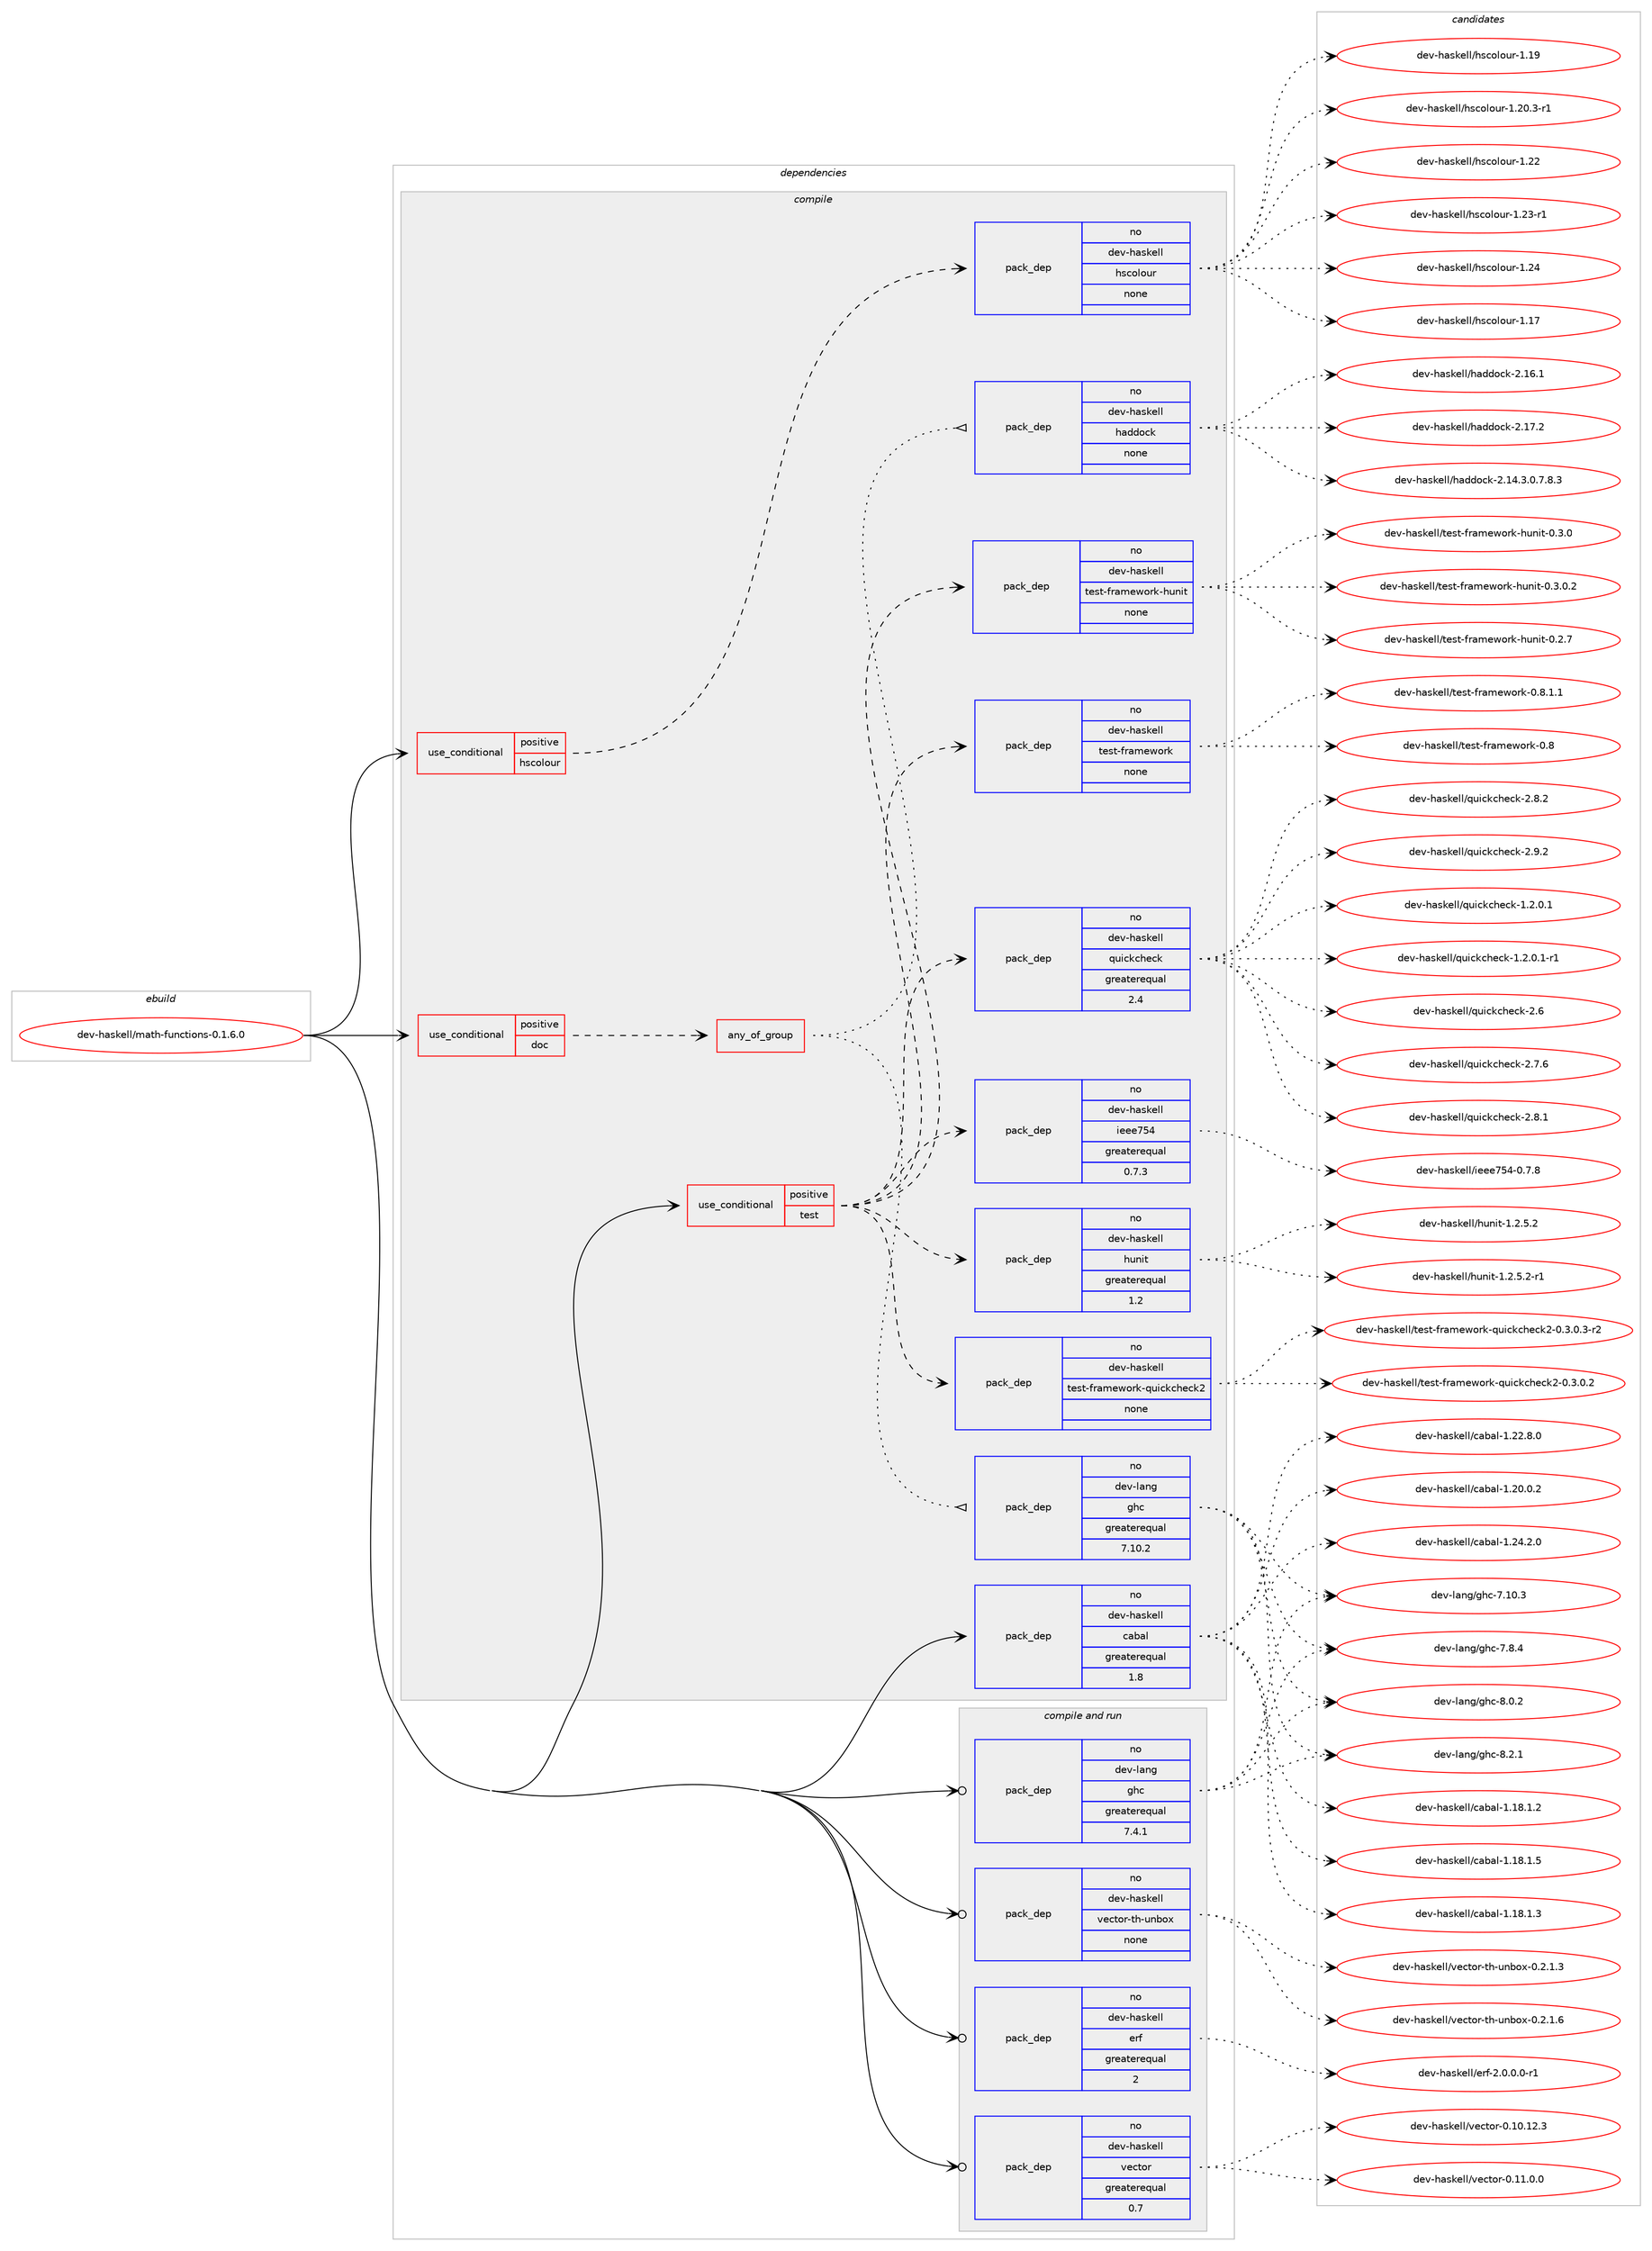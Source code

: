 digraph prolog {

# *************
# Graph options
# *************

newrank=true;
concentrate=true;
compound=true;
graph [rankdir=LR,fontname=Helvetica,fontsize=10,ranksep=1.5];#, ranksep=2.5, nodesep=0.2];
edge  [arrowhead=vee];
node  [fontname=Helvetica,fontsize=10];

# **********
# The ebuild
# **********

subgraph cluster_leftcol {
color=gray;
rank=same;
label=<<i>ebuild</i>>;
id [label="dev-haskell/math-functions-0.1.6.0", color=red, width=4, href="../dev-haskell/math-functions-0.1.6.0.svg"];
}

# ****************
# The dependencies
# ****************

subgraph cluster_midcol {
color=gray;
label=<<i>dependencies</i>>;
subgraph cluster_compile {
fillcolor="#eeeeee";
style=filled;
label=<<i>compile</i>>;
subgraph cond19894 {
dependency86936 [label=<<TABLE BORDER="0" CELLBORDER="1" CELLSPACING="0" CELLPADDING="4"><TR><TD ROWSPAN="3" CELLPADDING="10">use_conditional</TD></TR><TR><TD>positive</TD></TR><TR><TD>doc</TD></TR></TABLE>>, shape=none, color=red];
subgraph any2329 {
dependency86937 [label=<<TABLE BORDER="0" CELLBORDER="1" CELLSPACING="0" CELLPADDING="4"><TR><TD CELLPADDING="10">any_of_group</TD></TR></TABLE>>, shape=none, color=red];subgraph pack64683 {
dependency86938 [label=<<TABLE BORDER="0" CELLBORDER="1" CELLSPACING="0" CELLPADDING="4" WIDTH="220"><TR><TD ROWSPAN="6" CELLPADDING="30">pack_dep</TD></TR><TR><TD WIDTH="110">no</TD></TR><TR><TD>dev-haskell</TD></TR><TR><TD>haddock</TD></TR><TR><TD>none</TD></TR><TR><TD></TD></TR></TABLE>>, shape=none, color=blue];
}
dependency86937:e -> dependency86938:w [weight=20,style="dotted",arrowhead="oinv"];
subgraph pack64684 {
dependency86939 [label=<<TABLE BORDER="0" CELLBORDER="1" CELLSPACING="0" CELLPADDING="4" WIDTH="220"><TR><TD ROWSPAN="6" CELLPADDING="30">pack_dep</TD></TR><TR><TD WIDTH="110">no</TD></TR><TR><TD>dev-lang</TD></TR><TR><TD>ghc</TD></TR><TR><TD>greaterequal</TD></TR><TR><TD>7.10.2</TD></TR></TABLE>>, shape=none, color=blue];
}
dependency86937:e -> dependency86939:w [weight=20,style="dotted",arrowhead="oinv"];
}
dependency86936:e -> dependency86937:w [weight=20,style="dashed",arrowhead="vee"];
}
id:e -> dependency86936:w [weight=20,style="solid",arrowhead="vee"];
subgraph cond19895 {
dependency86940 [label=<<TABLE BORDER="0" CELLBORDER="1" CELLSPACING="0" CELLPADDING="4"><TR><TD ROWSPAN="3" CELLPADDING="10">use_conditional</TD></TR><TR><TD>positive</TD></TR><TR><TD>hscolour</TD></TR></TABLE>>, shape=none, color=red];
subgraph pack64685 {
dependency86941 [label=<<TABLE BORDER="0" CELLBORDER="1" CELLSPACING="0" CELLPADDING="4" WIDTH="220"><TR><TD ROWSPAN="6" CELLPADDING="30">pack_dep</TD></TR><TR><TD WIDTH="110">no</TD></TR><TR><TD>dev-haskell</TD></TR><TR><TD>hscolour</TD></TR><TR><TD>none</TD></TR><TR><TD></TD></TR></TABLE>>, shape=none, color=blue];
}
dependency86940:e -> dependency86941:w [weight=20,style="dashed",arrowhead="vee"];
}
id:e -> dependency86940:w [weight=20,style="solid",arrowhead="vee"];
subgraph cond19896 {
dependency86942 [label=<<TABLE BORDER="0" CELLBORDER="1" CELLSPACING="0" CELLPADDING="4"><TR><TD ROWSPAN="3" CELLPADDING="10">use_conditional</TD></TR><TR><TD>positive</TD></TR><TR><TD>test</TD></TR></TABLE>>, shape=none, color=red];
subgraph pack64686 {
dependency86943 [label=<<TABLE BORDER="0" CELLBORDER="1" CELLSPACING="0" CELLPADDING="4" WIDTH="220"><TR><TD ROWSPAN="6" CELLPADDING="30">pack_dep</TD></TR><TR><TD WIDTH="110">no</TD></TR><TR><TD>dev-haskell</TD></TR><TR><TD>hunit</TD></TR><TR><TD>greaterequal</TD></TR><TR><TD>1.2</TD></TR></TABLE>>, shape=none, color=blue];
}
dependency86942:e -> dependency86943:w [weight=20,style="dashed",arrowhead="vee"];
subgraph pack64687 {
dependency86944 [label=<<TABLE BORDER="0" CELLBORDER="1" CELLSPACING="0" CELLPADDING="4" WIDTH="220"><TR><TD ROWSPAN="6" CELLPADDING="30">pack_dep</TD></TR><TR><TD WIDTH="110">no</TD></TR><TR><TD>dev-haskell</TD></TR><TR><TD>ieee754</TD></TR><TR><TD>greaterequal</TD></TR><TR><TD>0.7.3</TD></TR></TABLE>>, shape=none, color=blue];
}
dependency86942:e -> dependency86944:w [weight=20,style="dashed",arrowhead="vee"];
subgraph pack64688 {
dependency86945 [label=<<TABLE BORDER="0" CELLBORDER="1" CELLSPACING="0" CELLPADDING="4" WIDTH="220"><TR><TD ROWSPAN="6" CELLPADDING="30">pack_dep</TD></TR><TR><TD WIDTH="110">no</TD></TR><TR><TD>dev-haskell</TD></TR><TR><TD>quickcheck</TD></TR><TR><TD>greaterequal</TD></TR><TR><TD>2.4</TD></TR></TABLE>>, shape=none, color=blue];
}
dependency86942:e -> dependency86945:w [weight=20,style="dashed",arrowhead="vee"];
subgraph pack64689 {
dependency86946 [label=<<TABLE BORDER="0" CELLBORDER="1" CELLSPACING="0" CELLPADDING="4" WIDTH="220"><TR><TD ROWSPAN="6" CELLPADDING="30">pack_dep</TD></TR><TR><TD WIDTH="110">no</TD></TR><TR><TD>dev-haskell</TD></TR><TR><TD>test-framework</TD></TR><TR><TD>none</TD></TR><TR><TD></TD></TR></TABLE>>, shape=none, color=blue];
}
dependency86942:e -> dependency86946:w [weight=20,style="dashed",arrowhead="vee"];
subgraph pack64690 {
dependency86947 [label=<<TABLE BORDER="0" CELLBORDER="1" CELLSPACING="0" CELLPADDING="4" WIDTH="220"><TR><TD ROWSPAN="6" CELLPADDING="30">pack_dep</TD></TR><TR><TD WIDTH="110">no</TD></TR><TR><TD>dev-haskell</TD></TR><TR><TD>test-framework-hunit</TD></TR><TR><TD>none</TD></TR><TR><TD></TD></TR></TABLE>>, shape=none, color=blue];
}
dependency86942:e -> dependency86947:w [weight=20,style="dashed",arrowhead="vee"];
subgraph pack64691 {
dependency86948 [label=<<TABLE BORDER="0" CELLBORDER="1" CELLSPACING="0" CELLPADDING="4" WIDTH="220"><TR><TD ROWSPAN="6" CELLPADDING="30">pack_dep</TD></TR><TR><TD WIDTH="110">no</TD></TR><TR><TD>dev-haskell</TD></TR><TR><TD>test-framework-quickcheck2</TD></TR><TR><TD>none</TD></TR><TR><TD></TD></TR></TABLE>>, shape=none, color=blue];
}
dependency86942:e -> dependency86948:w [weight=20,style="dashed",arrowhead="vee"];
}
id:e -> dependency86942:w [weight=20,style="solid",arrowhead="vee"];
subgraph pack64692 {
dependency86949 [label=<<TABLE BORDER="0" CELLBORDER="1" CELLSPACING="0" CELLPADDING="4" WIDTH="220"><TR><TD ROWSPAN="6" CELLPADDING="30">pack_dep</TD></TR><TR><TD WIDTH="110">no</TD></TR><TR><TD>dev-haskell</TD></TR><TR><TD>cabal</TD></TR><TR><TD>greaterequal</TD></TR><TR><TD>1.8</TD></TR></TABLE>>, shape=none, color=blue];
}
id:e -> dependency86949:w [weight=20,style="solid",arrowhead="vee"];
}
subgraph cluster_compileandrun {
fillcolor="#eeeeee";
style=filled;
label=<<i>compile and run</i>>;
subgraph pack64693 {
dependency86950 [label=<<TABLE BORDER="0" CELLBORDER="1" CELLSPACING="0" CELLPADDING="4" WIDTH="220"><TR><TD ROWSPAN="6" CELLPADDING="30">pack_dep</TD></TR><TR><TD WIDTH="110">no</TD></TR><TR><TD>dev-haskell</TD></TR><TR><TD>erf</TD></TR><TR><TD>greaterequal</TD></TR><TR><TD>2</TD></TR></TABLE>>, shape=none, color=blue];
}
id:e -> dependency86950:w [weight=20,style="solid",arrowhead="odotvee"];
subgraph pack64694 {
dependency86951 [label=<<TABLE BORDER="0" CELLBORDER="1" CELLSPACING="0" CELLPADDING="4" WIDTH="220"><TR><TD ROWSPAN="6" CELLPADDING="30">pack_dep</TD></TR><TR><TD WIDTH="110">no</TD></TR><TR><TD>dev-haskell</TD></TR><TR><TD>vector</TD></TR><TR><TD>greaterequal</TD></TR><TR><TD>0.7</TD></TR></TABLE>>, shape=none, color=blue];
}
id:e -> dependency86951:w [weight=20,style="solid",arrowhead="odotvee"];
subgraph pack64695 {
dependency86952 [label=<<TABLE BORDER="0" CELLBORDER="1" CELLSPACING="0" CELLPADDING="4" WIDTH="220"><TR><TD ROWSPAN="6" CELLPADDING="30">pack_dep</TD></TR><TR><TD WIDTH="110">no</TD></TR><TR><TD>dev-haskell</TD></TR><TR><TD>vector-th-unbox</TD></TR><TR><TD>none</TD></TR><TR><TD></TD></TR></TABLE>>, shape=none, color=blue];
}
id:e -> dependency86952:w [weight=20,style="solid",arrowhead="odotvee"];
subgraph pack64696 {
dependency86953 [label=<<TABLE BORDER="0" CELLBORDER="1" CELLSPACING="0" CELLPADDING="4" WIDTH="220"><TR><TD ROWSPAN="6" CELLPADDING="30">pack_dep</TD></TR><TR><TD WIDTH="110">no</TD></TR><TR><TD>dev-lang</TD></TR><TR><TD>ghc</TD></TR><TR><TD>greaterequal</TD></TR><TR><TD>7.4.1</TD></TR></TABLE>>, shape=none, color=blue];
}
id:e -> dependency86953:w [weight=20,style="solid",arrowhead="odotvee"];
}
subgraph cluster_run {
fillcolor="#eeeeee";
style=filled;
label=<<i>run</i>>;
}
}

# **************
# The candidates
# **************

subgraph cluster_choices {
rank=same;
color=gray;
label=<<i>candidates</i>>;

subgraph choice64683 {
color=black;
nodesep=1;
choice1001011184510497115107101108108471049710010011199107455046495246514648465546564651 [label="dev-haskell/haddock-2.14.3.0.7.8.3", color=red, width=4,href="../dev-haskell/haddock-2.14.3.0.7.8.3.svg"];
choice100101118451049711510710110810847104971001001119910745504649544649 [label="dev-haskell/haddock-2.16.1", color=red, width=4,href="../dev-haskell/haddock-2.16.1.svg"];
choice100101118451049711510710110810847104971001001119910745504649554650 [label="dev-haskell/haddock-2.17.2", color=red, width=4,href="../dev-haskell/haddock-2.17.2.svg"];
dependency86938:e -> choice1001011184510497115107101108108471049710010011199107455046495246514648465546564651:w [style=dotted,weight="100"];
dependency86938:e -> choice100101118451049711510710110810847104971001001119910745504649544649:w [style=dotted,weight="100"];
dependency86938:e -> choice100101118451049711510710110810847104971001001119910745504649554650:w [style=dotted,weight="100"];
}
subgraph choice64684 {
color=black;
nodesep=1;
choice1001011184510897110103471031049945554649484651 [label="dev-lang/ghc-7.10.3", color=red, width=4,href="../dev-lang/ghc-7.10.3.svg"];
choice10010111845108971101034710310499455546564652 [label="dev-lang/ghc-7.8.4", color=red, width=4,href="../dev-lang/ghc-7.8.4.svg"];
choice10010111845108971101034710310499455646484650 [label="dev-lang/ghc-8.0.2", color=red, width=4,href="../dev-lang/ghc-8.0.2.svg"];
choice10010111845108971101034710310499455646504649 [label="dev-lang/ghc-8.2.1", color=red, width=4,href="../dev-lang/ghc-8.2.1.svg"];
dependency86939:e -> choice1001011184510897110103471031049945554649484651:w [style=dotted,weight="100"];
dependency86939:e -> choice10010111845108971101034710310499455546564652:w [style=dotted,weight="100"];
dependency86939:e -> choice10010111845108971101034710310499455646484650:w [style=dotted,weight="100"];
dependency86939:e -> choice10010111845108971101034710310499455646504649:w [style=dotted,weight="100"];
}
subgraph choice64685 {
color=black;
nodesep=1;
choice100101118451049711510710110810847104115991111081111171144549464955 [label="dev-haskell/hscolour-1.17", color=red, width=4,href="../dev-haskell/hscolour-1.17.svg"];
choice100101118451049711510710110810847104115991111081111171144549464957 [label="dev-haskell/hscolour-1.19", color=red, width=4,href="../dev-haskell/hscolour-1.19.svg"];
choice10010111845104971151071011081084710411599111108111117114454946504846514511449 [label="dev-haskell/hscolour-1.20.3-r1", color=red, width=4,href="../dev-haskell/hscolour-1.20.3-r1.svg"];
choice100101118451049711510710110810847104115991111081111171144549465050 [label="dev-haskell/hscolour-1.22", color=red, width=4,href="../dev-haskell/hscolour-1.22.svg"];
choice1001011184510497115107101108108471041159911110811111711445494650514511449 [label="dev-haskell/hscolour-1.23-r1", color=red, width=4,href="../dev-haskell/hscolour-1.23-r1.svg"];
choice100101118451049711510710110810847104115991111081111171144549465052 [label="dev-haskell/hscolour-1.24", color=red, width=4,href="../dev-haskell/hscolour-1.24.svg"];
dependency86941:e -> choice100101118451049711510710110810847104115991111081111171144549464955:w [style=dotted,weight="100"];
dependency86941:e -> choice100101118451049711510710110810847104115991111081111171144549464957:w [style=dotted,weight="100"];
dependency86941:e -> choice10010111845104971151071011081084710411599111108111117114454946504846514511449:w [style=dotted,weight="100"];
dependency86941:e -> choice100101118451049711510710110810847104115991111081111171144549465050:w [style=dotted,weight="100"];
dependency86941:e -> choice1001011184510497115107101108108471041159911110811111711445494650514511449:w [style=dotted,weight="100"];
dependency86941:e -> choice100101118451049711510710110810847104115991111081111171144549465052:w [style=dotted,weight="100"];
}
subgraph choice64686 {
color=black;
nodesep=1;
choice1001011184510497115107101108108471041171101051164549465046534650 [label="dev-haskell/hunit-1.2.5.2", color=red, width=4,href="../dev-haskell/hunit-1.2.5.2.svg"];
choice10010111845104971151071011081084710411711010511645494650465346504511449 [label="dev-haskell/hunit-1.2.5.2-r1", color=red, width=4,href="../dev-haskell/hunit-1.2.5.2-r1.svg"];
dependency86943:e -> choice1001011184510497115107101108108471041171101051164549465046534650:w [style=dotted,weight="100"];
dependency86943:e -> choice10010111845104971151071011081084710411711010511645494650465346504511449:w [style=dotted,weight="100"];
}
subgraph choice64687 {
color=black;
nodesep=1;
choice100101118451049711510710110810847105101101101555352454846554656 [label="dev-haskell/ieee754-0.7.8", color=red, width=4,href="../dev-haskell/ieee754-0.7.8.svg"];
dependency86944:e -> choice100101118451049711510710110810847105101101101555352454846554656:w [style=dotted,weight="100"];
}
subgraph choice64688 {
color=black;
nodesep=1;
choice1001011184510497115107101108108471131171059910799104101991074549465046484649 [label="dev-haskell/quickcheck-1.2.0.1", color=red, width=4,href="../dev-haskell/quickcheck-1.2.0.1.svg"];
choice10010111845104971151071011081084711311710599107991041019910745494650464846494511449 [label="dev-haskell/quickcheck-1.2.0.1-r1", color=red, width=4,href="../dev-haskell/quickcheck-1.2.0.1-r1.svg"];
choice10010111845104971151071011081084711311710599107991041019910745504654 [label="dev-haskell/quickcheck-2.6", color=red, width=4,href="../dev-haskell/quickcheck-2.6.svg"];
choice100101118451049711510710110810847113117105991079910410199107455046554654 [label="dev-haskell/quickcheck-2.7.6", color=red, width=4,href="../dev-haskell/quickcheck-2.7.6.svg"];
choice100101118451049711510710110810847113117105991079910410199107455046564649 [label="dev-haskell/quickcheck-2.8.1", color=red, width=4,href="../dev-haskell/quickcheck-2.8.1.svg"];
choice100101118451049711510710110810847113117105991079910410199107455046564650 [label="dev-haskell/quickcheck-2.8.2", color=red, width=4,href="../dev-haskell/quickcheck-2.8.2.svg"];
choice100101118451049711510710110810847113117105991079910410199107455046574650 [label="dev-haskell/quickcheck-2.9.2", color=red, width=4,href="../dev-haskell/quickcheck-2.9.2.svg"];
dependency86945:e -> choice1001011184510497115107101108108471131171059910799104101991074549465046484649:w [style=dotted,weight="100"];
dependency86945:e -> choice10010111845104971151071011081084711311710599107991041019910745494650464846494511449:w [style=dotted,weight="100"];
dependency86945:e -> choice10010111845104971151071011081084711311710599107991041019910745504654:w [style=dotted,weight="100"];
dependency86945:e -> choice100101118451049711510710110810847113117105991079910410199107455046554654:w [style=dotted,weight="100"];
dependency86945:e -> choice100101118451049711510710110810847113117105991079910410199107455046564649:w [style=dotted,weight="100"];
dependency86945:e -> choice100101118451049711510710110810847113117105991079910410199107455046564650:w [style=dotted,weight="100"];
dependency86945:e -> choice100101118451049711510710110810847113117105991079910410199107455046574650:w [style=dotted,weight="100"];
}
subgraph choice64689 {
color=black;
nodesep=1;
choice100101118451049711510710110810847116101115116451021149710910111911111410745484656 [label="dev-haskell/test-framework-0.8", color=red, width=4,href="../dev-haskell/test-framework-0.8.svg"];
choice10010111845104971151071011081084711610111511645102114971091011191111141074548465646494649 [label="dev-haskell/test-framework-0.8.1.1", color=red, width=4,href="../dev-haskell/test-framework-0.8.1.1.svg"];
dependency86946:e -> choice100101118451049711510710110810847116101115116451021149710910111911111410745484656:w [style=dotted,weight="100"];
dependency86946:e -> choice10010111845104971151071011081084711610111511645102114971091011191111141074548465646494649:w [style=dotted,weight="100"];
}
subgraph choice64690 {
color=black;
nodesep=1;
choice100101118451049711510710110810847116101115116451021149710910111911111410745104117110105116454846504655 [label="dev-haskell/test-framework-hunit-0.2.7", color=red, width=4,href="../dev-haskell/test-framework-hunit-0.2.7.svg"];
choice100101118451049711510710110810847116101115116451021149710910111911111410745104117110105116454846514648 [label="dev-haskell/test-framework-hunit-0.3.0", color=red, width=4,href="../dev-haskell/test-framework-hunit-0.3.0.svg"];
choice1001011184510497115107101108108471161011151164510211497109101119111114107451041171101051164548465146484650 [label="dev-haskell/test-framework-hunit-0.3.0.2", color=red, width=4,href="../dev-haskell/test-framework-hunit-0.3.0.2.svg"];
dependency86947:e -> choice100101118451049711510710110810847116101115116451021149710910111911111410745104117110105116454846504655:w [style=dotted,weight="100"];
dependency86947:e -> choice100101118451049711510710110810847116101115116451021149710910111911111410745104117110105116454846514648:w [style=dotted,weight="100"];
dependency86947:e -> choice1001011184510497115107101108108471161011151164510211497109101119111114107451041171101051164548465146484650:w [style=dotted,weight="100"];
}
subgraph choice64691 {
color=black;
nodesep=1;
choice100101118451049711510710110810847116101115116451021149710910111911111410745113117105991079910410199107504548465146484650 [label="dev-haskell/test-framework-quickcheck2-0.3.0.2", color=red, width=4,href="../dev-haskell/test-framework-quickcheck2-0.3.0.2.svg"];
choice1001011184510497115107101108108471161011151164510211497109101119111114107451131171059910799104101991075045484651464846514511450 [label="dev-haskell/test-framework-quickcheck2-0.3.0.3-r2", color=red, width=4,href="../dev-haskell/test-framework-quickcheck2-0.3.0.3-r2.svg"];
dependency86948:e -> choice100101118451049711510710110810847116101115116451021149710910111911111410745113117105991079910410199107504548465146484650:w [style=dotted,weight="100"];
dependency86948:e -> choice1001011184510497115107101108108471161011151164510211497109101119111114107451131171059910799104101991075045484651464846514511450:w [style=dotted,weight="100"];
}
subgraph choice64692 {
color=black;
nodesep=1;
choice10010111845104971151071011081084799979897108454946495646494650 [label="dev-haskell/cabal-1.18.1.2", color=red, width=4,href="../dev-haskell/cabal-1.18.1.2.svg"];
choice10010111845104971151071011081084799979897108454946495646494651 [label="dev-haskell/cabal-1.18.1.3", color=red, width=4,href="../dev-haskell/cabal-1.18.1.3.svg"];
choice10010111845104971151071011081084799979897108454946495646494653 [label="dev-haskell/cabal-1.18.1.5", color=red, width=4,href="../dev-haskell/cabal-1.18.1.5.svg"];
choice10010111845104971151071011081084799979897108454946504846484650 [label="dev-haskell/cabal-1.20.0.2", color=red, width=4,href="../dev-haskell/cabal-1.20.0.2.svg"];
choice10010111845104971151071011081084799979897108454946505046564648 [label="dev-haskell/cabal-1.22.8.0", color=red, width=4,href="../dev-haskell/cabal-1.22.8.0.svg"];
choice10010111845104971151071011081084799979897108454946505246504648 [label="dev-haskell/cabal-1.24.2.0", color=red, width=4,href="../dev-haskell/cabal-1.24.2.0.svg"];
dependency86949:e -> choice10010111845104971151071011081084799979897108454946495646494650:w [style=dotted,weight="100"];
dependency86949:e -> choice10010111845104971151071011081084799979897108454946495646494651:w [style=dotted,weight="100"];
dependency86949:e -> choice10010111845104971151071011081084799979897108454946495646494653:w [style=dotted,weight="100"];
dependency86949:e -> choice10010111845104971151071011081084799979897108454946504846484650:w [style=dotted,weight="100"];
dependency86949:e -> choice10010111845104971151071011081084799979897108454946505046564648:w [style=dotted,weight="100"];
dependency86949:e -> choice10010111845104971151071011081084799979897108454946505246504648:w [style=dotted,weight="100"];
}
subgraph choice64693 {
color=black;
nodesep=1;
choice10010111845104971151071011081084710111410245504648464846484511449 [label="dev-haskell/erf-2.0.0.0-r1", color=red, width=4,href="../dev-haskell/erf-2.0.0.0-r1.svg"];
dependency86950:e -> choice10010111845104971151071011081084710111410245504648464846484511449:w [style=dotted,weight="100"];
}
subgraph choice64694 {
color=black;
nodesep=1;
choice1001011184510497115107101108108471181019911611111445484649484649504651 [label="dev-haskell/vector-0.10.12.3", color=red, width=4,href="../dev-haskell/vector-0.10.12.3.svg"];
choice10010111845104971151071011081084711810199116111114454846494946484648 [label="dev-haskell/vector-0.11.0.0", color=red, width=4,href="../dev-haskell/vector-0.11.0.0.svg"];
dependency86951:e -> choice1001011184510497115107101108108471181019911611111445484649484649504651:w [style=dotted,weight="100"];
dependency86951:e -> choice10010111845104971151071011081084711810199116111114454846494946484648:w [style=dotted,weight="100"];
}
subgraph choice64695 {
color=black;
nodesep=1;
choice100101118451049711510710110810847118101991161111144511610445117110981111204548465046494651 [label="dev-haskell/vector-th-unbox-0.2.1.3", color=red, width=4,href="../dev-haskell/vector-th-unbox-0.2.1.3.svg"];
choice100101118451049711510710110810847118101991161111144511610445117110981111204548465046494654 [label="dev-haskell/vector-th-unbox-0.2.1.6", color=red, width=4,href="../dev-haskell/vector-th-unbox-0.2.1.6.svg"];
dependency86952:e -> choice100101118451049711510710110810847118101991161111144511610445117110981111204548465046494651:w [style=dotted,weight="100"];
dependency86952:e -> choice100101118451049711510710110810847118101991161111144511610445117110981111204548465046494654:w [style=dotted,weight="100"];
}
subgraph choice64696 {
color=black;
nodesep=1;
choice1001011184510897110103471031049945554649484651 [label="dev-lang/ghc-7.10.3", color=red, width=4,href="../dev-lang/ghc-7.10.3.svg"];
choice10010111845108971101034710310499455546564652 [label="dev-lang/ghc-7.8.4", color=red, width=4,href="../dev-lang/ghc-7.8.4.svg"];
choice10010111845108971101034710310499455646484650 [label="dev-lang/ghc-8.0.2", color=red, width=4,href="../dev-lang/ghc-8.0.2.svg"];
choice10010111845108971101034710310499455646504649 [label="dev-lang/ghc-8.2.1", color=red, width=4,href="../dev-lang/ghc-8.2.1.svg"];
dependency86953:e -> choice1001011184510897110103471031049945554649484651:w [style=dotted,weight="100"];
dependency86953:e -> choice10010111845108971101034710310499455546564652:w [style=dotted,weight="100"];
dependency86953:e -> choice10010111845108971101034710310499455646484650:w [style=dotted,weight="100"];
dependency86953:e -> choice10010111845108971101034710310499455646504649:w [style=dotted,weight="100"];
}
}

}
